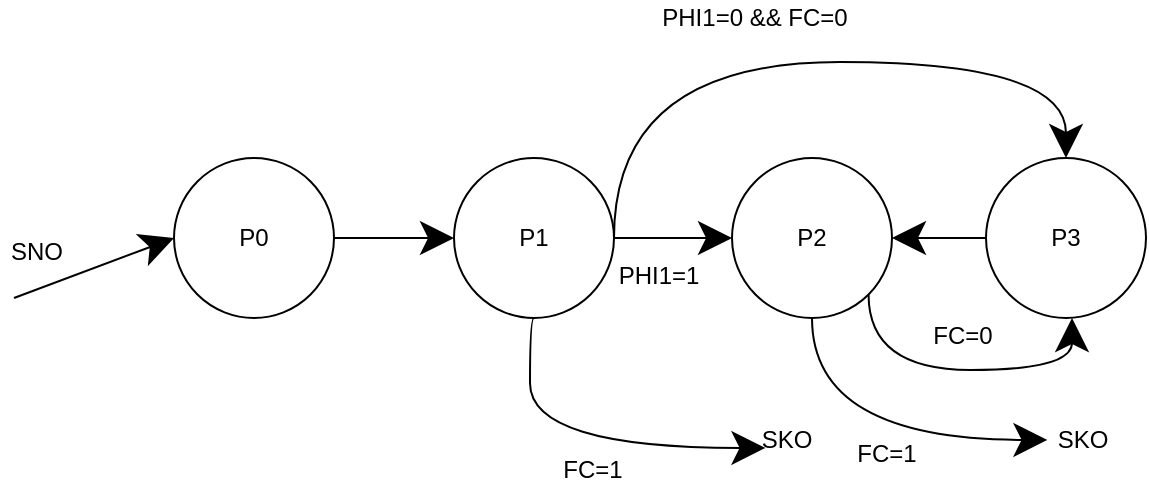 <mxfile version="17.2.1" type="github">
  <diagram id="kwpMiz8Tt8vMMcukP0Hm" name="Page-1">
    <mxGraphModel dx="1320" dy="551" grid="0" gridSize="10" guides="1" tooltips="1" connect="1" arrows="1" fold="1" page="0" pageScale="1" pageWidth="850" pageHeight="1100" math="0" shadow="0">
      <root>
        <mxCell id="0" />
        <mxCell id="1" parent="0" />
        <mxCell id="Fxl1YO9zksyHe61xAAHj-1" value="P0" style="ellipse;whiteSpace=wrap;html=1;aspect=fixed;hachureGap=4;" vertex="1" parent="1">
          <mxGeometry x="-26" y="134" width="80" height="80" as="geometry" />
        </mxCell>
        <mxCell id="Fxl1YO9zksyHe61xAAHj-2" value="P1" style="ellipse;whiteSpace=wrap;html=1;aspect=fixed;hachureGap=4;" vertex="1" parent="1">
          <mxGeometry x="114" y="134" width="80" height="80" as="geometry" />
        </mxCell>
        <mxCell id="Fxl1YO9zksyHe61xAAHj-3" value="P2" style="ellipse;whiteSpace=wrap;html=1;aspect=fixed;hachureGap=4;" vertex="1" parent="1">
          <mxGeometry x="253" y="134" width="80" height="80" as="geometry" />
        </mxCell>
        <mxCell id="Fxl1YO9zksyHe61xAAHj-4" value="P3" style="ellipse;whiteSpace=wrap;html=1;aspect=fixed;hachureGap=4;" vertex="1" parent="1">
          <mxGeometry x="380" y="134" width="80" height="80" as="geometry" />
        </mxCell>
        <mxCell id="Fxl1YO9zksyHe61xAAHj-5" value="" style="endArrow=classic;html=1;rounded=0;startSize=14;endSize=14;sourcePerimeterSpacing=8;targetPerimeterSpacing=8;curved=1;exitX=1;exitY=0.5;exitDx=0;exitDy=0;entryX=0;entryY=0.5;entryDx=0;entryDy=0;" edge="1" parent="1" source="Fxl1YO9zksyHe61xAAHj-1" target="Fxl1YO9zksyHe61xAAHj-2">
          <mxGeometry width="50" height="50" relative="1" as="geometry">
            <mxPoint x="232" y="241" as="sourcePoint" />
            <mxPoint x="282" y="191" as="targetPoint" />
          </mxGeometry>
        </mxCell>
        <mxCell id="Fxl1YO9zksyHe61xAAHj-8" value="" style="edgeStyle=segmentEdgeStyle;endArrow=classic;html=1;rounded=0;startSize=14;endSize=14;sourcePerimeterSpacing=8;targetPerimeterSpacing=8;curved=1;exitX=1;exitY=0.5;exitDx=0;exitDy=0;entryX=0.5;entryY=0;entryDx=0;entryDy=0;" edge="1" parent="1" source="Fxl1YO9zksyHe61xAAHj-2" target="Fxl1YO9zksyHe61xAAHj-4">
          <mxGeometry width="50" height="50" relative="1" as="geometry">
            <mxPoint x="170" y="92" as="sourcePoint" />
            <mxPoint x="220" y="42" as="targetPoint" />
            <Array as="points">
              <mxPoint x="194" y="86" />
              <mxPoint x="420" y="86" />
            </Array>
          </mxGeometry>
        </mxCell>
        <mxCell id="Fxl1YO9zksyHe61xAAHj-9" value="PHI1=0 &amp;amp;&amp;amp; FC=0" style="text;html=1;align=center;verticalAlign=middle;resizable=0;points=[];autosize=1;strokeColor=none;fillColor=none;hachureGap=4;" vertex="1" parent="1">
          <mxGeometry x="212" y="55" width="103" height="18" as="geometry" />
        </mxCell>
        <mxCell id="Fxl1YO9zksyHe61xAAHj-10" value="" style="endArrow=classic;html=1;rounded=0;startSize=14;endSize=14;sourcePerimeterSpacing=8;targetPerimeterSpacing=8;curved=1;exitX=1;exitY=0.5;exitDx=0;exitDy=0;entryX=0;entryY=0.5;entryDx=0;entryDy=0;" edge="1" parent="1" source="Fxl1YO9zksyHe61xAAHj-2" target="Fxl1YO9zksyHe61xAAHj-3">
          <mxGeometry width="50" height="50" relative="1" as="geometry">
            <mxPoint x="232" y="241" as="sourcePoint" />
            <mxPoint x="282" y="191" as="targetPoint" />
          </mxGeometry>
        </mxCell>
        <mxCell id="Fxl1YO9zksyHe61xAAHj-11" value="PHI1=1" style="text;html=1;align=center;verticalAlign=middle;resizable=0;points=[];autosize=1;strokeColor=none;fillColor=none;hachureGap=4;" vertex="1" parent="1">
          <mxGeometry x="190" y="184" width="51" height="18" as="geometry" />
        </mxCell>
        <mxCell id="Fxl1YO9zksyHe61xAAHj-13" value="FC=1" style="text;html=1;align=center;verticalAlign=middle;resizable=0;points=[];autosize=1;strokeColor=none;fillColor=none;hachureGap=4;" vertex="1" parent="1">
          <mxGeometry x="310" y="273" width="40" height="18" as="geometry" />
        </mxCell>
        <mxCell id="Fxl1YO9zksyHe61xAAHj-14" value="SKO" style="text;html=1;align=center;verticalAlign=middle;resizable=0;points=[];autosize=1;strokeColor=none;fillColor=none;hachureGap=4;" vertex="1" parent="1">
          <mxGeometry x="410" y="266" width="35" height="18" as="geometry" />
        </mxCell>
        <mxCell id="Fxl1YO9zksyHe61xAAHj-18" value="" style="edgeStyle=segmentEdgeStyle;endArrow=classic;html=1;rounded=0;startSize=14;endSize=14;sourcePerimeterSpacing=8;targetPerimeterSpacing=8;curved=1;exitX=0.5;exitY=1;exitDx=0;exitDy=0;" edge="1" parent="1" source="Fxl1YO9zksyHe61xAAHj-3">
          <mxGeometry width="50" height="50" relative="1" as="geometry">
            <mxPoint x="294" y="218.23" as="sourcePoint" />
            <mxPoint x="410.72" y="274.95" as="targetPoint" />
            <Array as="points">
              <mxPoint x="293" y="275" />
            </Array>
          </mxGeometry>
        </mxCell>
        <mxCell id="Fxl1YO9zksyHe61xAAHj-20" value="" style="edgeStyle=segmentEdgeStyle;endArrow=classic;html=1;rounded=0;startSize=14;endSize=14;sourcePerimeterSpacing=8;targetPerimeterSpacing=8;curved=1;exitX=0.5;exitY=1;exitDx=0;exitDy=0;" edge="1" parent="1" source="Fxl1YO9zksyHe61xAAHj-2">
          <mxGeometry width="50" height="50" relative="1" as="geometry">
            <mxPoint x="152" y="218" as="sourcePoint" />
            <mxPoint x="269.72" y="278.95" as="targetPoint" />
            <Array as="points">
              <mxPoint x="152" y="214" />
              <mxPoint x="152" y="279" />
            </Array>
          </mxGeometry>
        </mxCell>
        <mxCell id="Fxl1YO9zksyHe61xAAHj-21" value="SKO" style="text;html=1;align=center;verticalAlign=middle;resizable=0;points=[];autosize=1;strokeColor=none;fillColor=none;hachureGap=4;" vertex="1" parent="1">
          <mxGeometry x="262" y="266" width="35" height="18" as="geometry" />
        </mxCell>
        <mxCell id="Fxl1YO9zksyHe61xAAHj-25" value="FC=1" style="text;html=1;align=center;verticalAlign=middle;resizable=0;points=[];autosize=1;strokeColor=none;fillColor=none;hachureGap=4;" vertex="1" parent="1">
          <mxGeometry x="163" y="281" width="40" height="18" as="geometry" />
        </mxCell>
        <mxCell id="Fxl1YO9zksyHe61xAAHj-26" value="" style="endArrow=classic;html=1;rounded=0;startSize=14;endSize=14;sourcePerimeterSpacing=8;targetPerimeterSpacing=8;curved=1;exitX=0;exitY=0.5;exitDx=0;exitDy=0;entryX=1;entryY=0.5;entryDx=0;entryDy=0;" edge="1" parent="1" source="Fxl1YO9zksyHe61xAAHj-4" target="Fxl1YO9zksyHe61xAAHj-3">
          <mxGeometry width="50" height="50" relative="1" as="geometry">
            <mxPoint x="232" y="159" as="sourcePoint" />
            <mxPoint x="282" y="109" as="targetPoint" />
          </mxGeometry>
        </mxCell>
        <mxCell id="Fxl1YO9zksyHe61xAAHj-27" value="" style="edgeStyle=segmentEdgeStyle;endArrow=classic;html=1;rounded=0;startSize=14;endSize=14;sourcePerimeterSpacing=8;targetPerimeterSpacing=8;curved=1;exitX=1;exitY=1;exitDx=0;exitDy=0;" edge="1" parent="1" source="Fxl1YO9zksyHe61xAAHj-3">
          <mxGeometry width="50" height="50" relative="1" as="geometry">
            <mxPoint x="373" y="264" as="sourcePoint" />
            <mxPoint x="423" y="214" as="targetPoint" />
            <Array as="points">
              <mxPoint x="321" y="240" />
              <mxPoint x="423" y="240" />
            </Array>
          </mxGeometry>
        </mxCell>
        <mxCell id="Fxl1YO9zksyHe61xAAHj-28" value="FC=0" style="text;html=1;align=center;verticalAlign=middle;resizable=0;points=[];autosize=1;strokeColor=none;fillColor=none;hachureGap=4;" vertex="1" parent="1">
          <mxGeometry x="348" y="214" width="40" height="18" as="geometry" />
        </mxCell>
        <mxCell id="Fxl1YO9zksyHe61xAAHj-29" value="" style="endArrow=classic;html=1;rounded=0;startSize=14;endSize=14;sourcePerimeterSpacing=8;targetPerimeterSpacing=8;curved=1;entryX=0;entryY=0.5;entryDx=0;entryDy=0;" edge="1" parent="1" target="Fxl1YO9zksyHe61xAAHj-1">
          <mxGeometry width="50" height="50" relative="1" as="geometry">
            <mxPoint x="-106" y="204" as="sourcePoint" />
            <mxPoint x="282" y="109" as="targetPoint" />
          </mxGeometry>
        </mxCell>
        <mxCell id="Fxl1YO9zksyHe61xAAHj-30" value="SNO" style="text;html=1;align=center;verticalAlign=middle;resizable=0;points=[];autosize=1;strokeColor=none;fillColor=none;hachureGap=4;" vertex="1" parent="1">
          <mxGeometry x="-113" y="172" width="36" height="18" as="geometry" />
        </mxCell>
      </root>
    </mxGraphModel>
  </diagram>
</mxfile>
